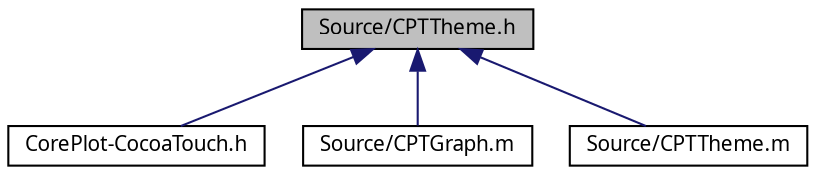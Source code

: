 digraph G
{
  bgcolor="transparent";
  edge [fontname="Lucinda Grande",fontsize="10",labelfontname="Lucinda Grande",labelfontsize="10"];
  node [fontname="Lucinda Grande",fontsize="10",shape=record];
  Node1 [label="Source/CPTTheme.h",height=0.2,width=0.4,color="black", fillcolor="grey75", style="filled" fontcolor="black"];
  Node1 -> Node2 [dir="back",color="midnightblue",fontsize="10",style="solid",fontname="Lucinda Grande"];
  Node2 [label="CorePlot-CocoaTouch.h",height=0.2,width=0.4,color="black",URL="$_core_plot-_cocoa_touch_8h.html"];
  Node1 -> Node3 [dir="back",color="midnightblue",fontsize="10",style="solid",fontname="Lucinda Grande"];
  Node3 [label="Source/CPTGraph.m",height=0.2,width=0.4,color="black",URL="$_c_p_t_graph_8m.html"];
  Node1 -> Node4 [dir="back",color="midnightblue",fontsize="10",style="solid",fontname="Lucinda Grande"];
  Node4 [label="Source/CPTTheme.m",height=0.2,width=0.4,color="black",URL="$_c_p_t_theme_8m.html"];
}
